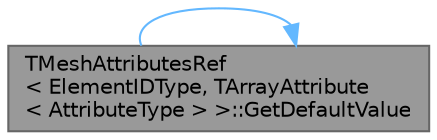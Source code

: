 digraph "TMeshAttributesRef&lt; ElementIDType, TArrayAttribute&lt; AttributeType &gt; &gt;::GetDefaultValue"
{
 // INTERACTIVE_SVG=YES
 // LATEX_PDF_SIZE
  bgcolor="transparent";
  edge [fontname=Helvetica,fontsize=10,labelfontname=Helvetica,labelfontsize=10];
  node [fontname=Helvetica,fontsize=10,shape=box,height=0.2,width=0.4];
  rankdir="LR";
  Node1 [id="Node000001",label="TMeshAttributesRef\l\< ElementIDType, TArrayAttribute\l\< AttributeType \> \>::GetDefaultValue",height=0.2,width=0.4,color="gray40", fillcolor="grey60", style="filled", fontcolor="black",tooltip="Return default value for this attribute type."];
  Node1 -> Node1 [id="edge1_Node000001_Node000001",color="steelblue1",style="solid",tooltip=" "];
}

